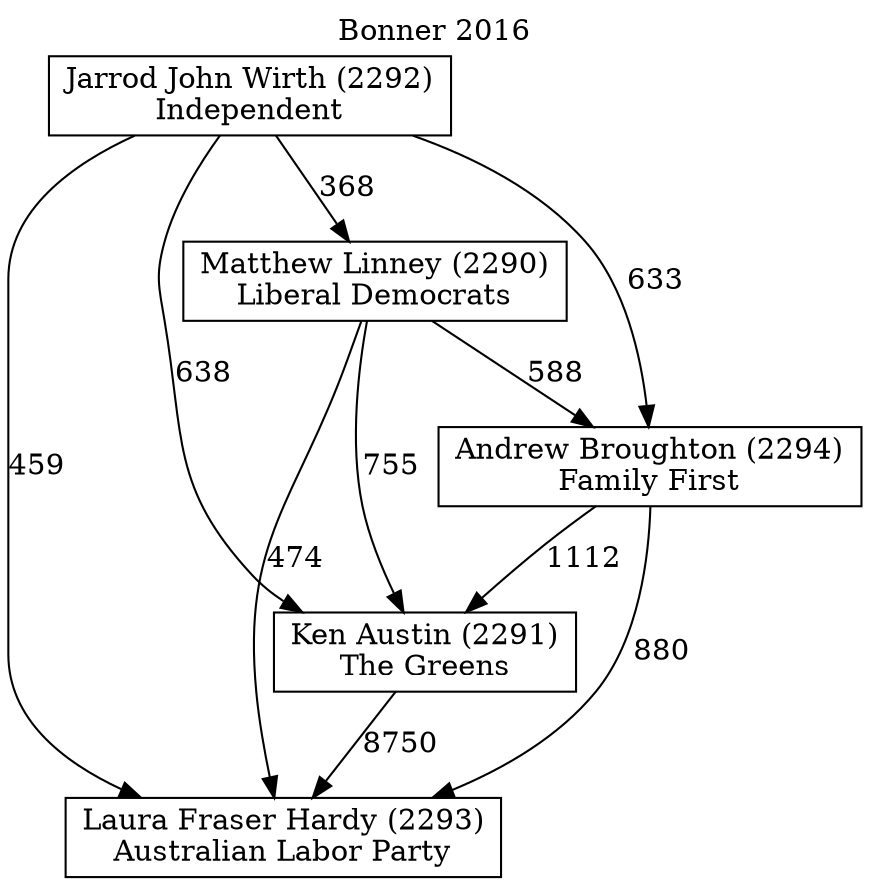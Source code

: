 // House preference flow
digraph "Laura Fraser Hardy (2293)_Bonner_2016" {
	graph [label="Bonner 2016" labelloc=t mclimit=10]
	node [shape=box]
	"Laura Fraser Hardy (2293)" [label="Laura Fraser Hardy (2293)
Australian Labor Party"]
	"Ken Austin (2291)" [label="Ken Austin (2291)
The Greens"]
	"Matthew Linney (2290)" [label="Matthew Linney (2290)
Liberal Democrats"]
	"Jarrod John Wirth (2292)" [label="Jarrod John Wirth (2292)
Independent"]
	"Andrew Broughton (2294)" [label="Andrew Broughton (2294)
Family First"]
	"Matthew Linney (2290)" -> "Laura Fraser Hardy (2293)" [label=474]
	"Jarrod John Wirth (2292)" -> "Ken Austin (2291)" [label=638]
	"Jarrod John Wirth (2292)" -> "Andrew Broughton (2294)" [label=633]
	"Ken Austin (2291)" -> "Laura Fraser Hardy (2293)" [label=8750]
	"Jarrod John Wirth (2292)" -> "Laura Fraser Hardy (2293)" [label=459]
	"Andrew Broughton (2294)" -> "Ken Austin (2291)" [label=1112]
	"Matthew Linney (2290)" -> "Andrew Broughton (2294)" [label=588]
	"Andrew Broughton (2294)" -> "Laura Fraser Hardy (2293)" [label=880]
	"Matthew Linney (2290)" -> "Ken Austin (2291)" [label=755]
	"Jarrod John Wirth (2292)" -> "Matthew Linney (2290)" [label=368]
}
